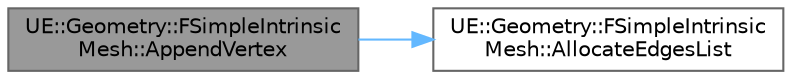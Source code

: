 digraph "UE::Geometry::FSimpleIntrinsicMesh::AppendVertex"
{
 // INTERACTIVE_SVG=YES
 // LATEX_PDF_SIZE
  bgcolor="transparent";
  edge [fontname=Helvetica,fontsize=10,labelfontname=Helvetica,labelfontsize=10];
  node [fontname=Helvetica,fontsize=10,shape=box,height=0.2,width=0.4];
  rankdir="LR";
  Node1 [id="Node000001",label="UE::Geometry::FSimpleIntrinsic\lMesh::AppendVertex",height=0.2,width=0.4,color="gray40", fillcolor="grey60", style="filled", fontcolor="black",tooltip="add new vertex to the mesh topology, does not update any of the intrinsic quantities"];
  Node1 -> Node2 [id="edge1_Node000001_Node000002",color="steelblue1",style="solid",tooltip=" "];
  Node2 [id="Node000002",label="UE::Geometry::FSimpleIntrinsic\lMesh::AllocateEdgesList",height=0.2,width=0.4,color="grey40", fillcolor="white", style="filled",URL="$d4/d51/classUE_1_1Geometry_1_1FSimpleIntrinsicMesh.html#afe1e20dc04d99ea9c7faf38b6704d4ac",tooltip="allocate, or clear existing edge list for specified vertex"];
}
